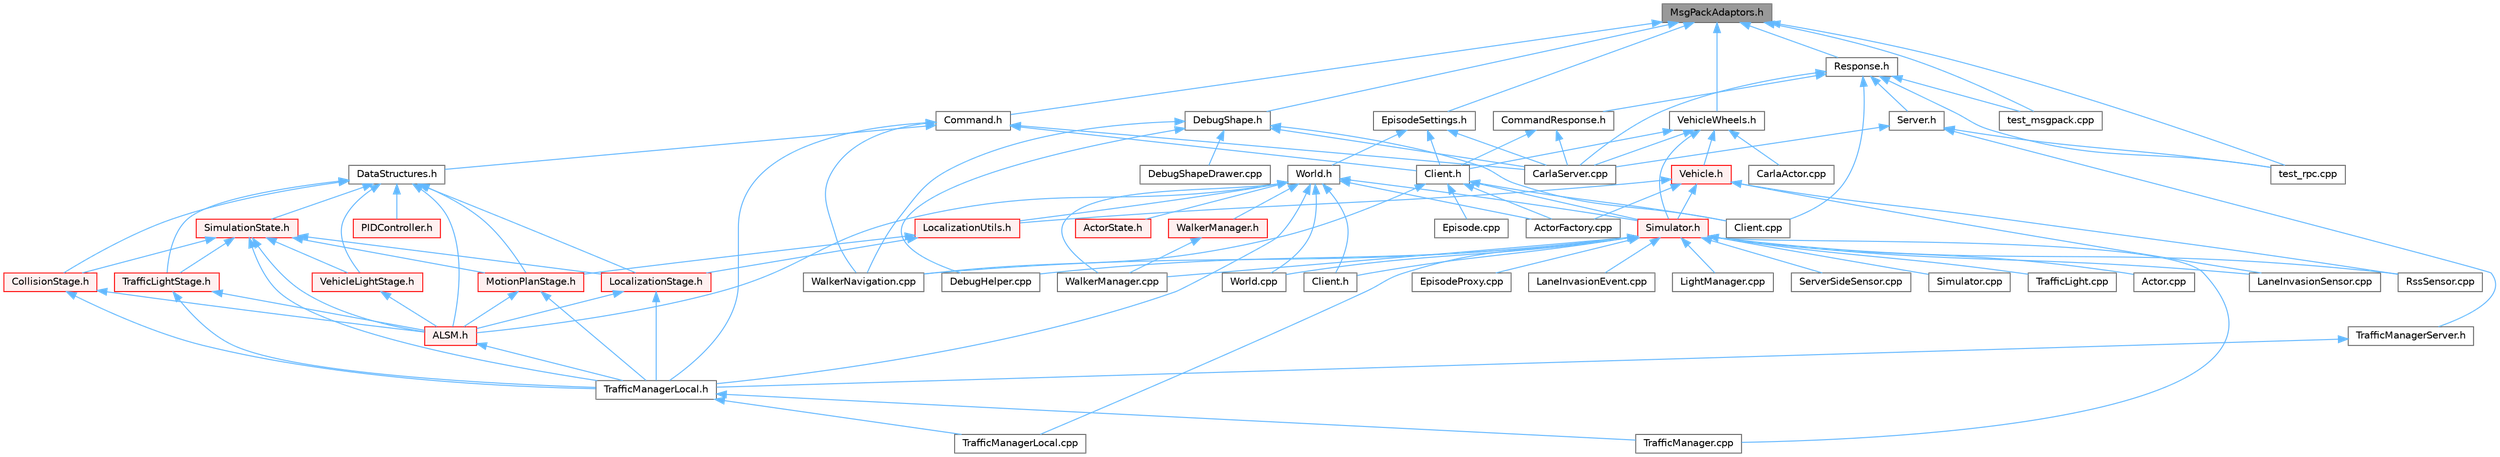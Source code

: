 digraph "MsgPackAdaptors.h"
{
 // INTERACTIVE_SVG=YES
 // LATEX_PDF_SIZE
  bgcolor="transparent";
  edge [fontname=Helvetica,fontsize=10,labelfontname=Helvetica,labelfontsize=10];
  node [fontname=Helvetica,fontsize=10,shape=box,height=0.2,width=0.4];
  Node1 [id="Node000001",label="MsgPackAdaptors.h",height=0.2,width=0.4,color="gray40", fillcolor="grey60", style="filled", fontcolor="black",tooltip=" "];
  Node1 -> Node2 [id="edge1_Node000001_Node000002",dir="back",color="steelblue1",style="solid",tooltip=" "];
  Node2 [id="Node000002",label="Command.h",height=0.2,width=0.4,color="grey40", fillcolor="white", style="filled",URL="$d1/d55/Command_8h.html",tooltip=" "];
  Node2 -> Node3 [id="edge2_Node000002_Node000003",dir="back",color="steelblue1",style="solid",tooltip=" "];
  Node3 [id="Node000003",label="CarlaServer.cpp",height=0.2,width=0.4,color="grey40", fillcolor="white", style="filled",URL="$db/d6c/CarlaServer_8cpp.html",tooltip=" "];
  Node2 -> Node4 [id="edge3_Node000002_Node000004",dir="back",color="steelblue1",style="solid",tooltip=" "];
  Node4 [id="Node000004",label="Client.h",height=0.2,width=0.4,color="grey40", fillcolor="white", style="filled",URL="$df/d8b/client_2detail_2Client_8h.html",tooltip=" "];
  Node4 -> Node5 [id="edge4_Node000004_Node000005",dir="back",color="steelblue1",style="solid",tooltip=" "];
  Node5 [id="Node000005",label="ActorFactory.cpp",height=0.2,width=0.4,color="grey40", fillcolor="white", style="filled",URL="$df/dd6/ActorFactory_8cpp.html",tooltip=" "];
  Node4 -> Node6 [id="edge5_Node000004_Node000006",dir="back",color="steelblue1",style="solid",tooltip=" "];
  Node6 [id="Node000006",label="Client.cpp",height=0.2,width=0.4,color="grey40", fillcolor="white", style="filled",URL="$dc/d4a/client_2detail_2Client_8cpp.html",tooltip=" "];
  Node4 -> Node7 [id="edge6_Node000004_Node000007",dir="back",color="steelblue1",style="solid",tooltip=" "];
  Node7 [id="Node000007",label="Episode.cpp",height=0.2,width=0.4,color="grey40", fillcolor="white", style="filled",URL="$d6/d12/Episode_8cpp.html",tooltip=" "];
  Node4 -> Node8 [id="edge7_Node000004_Node000008",dir="back",color="steelblue1",style="solid",tooltip=" "];
  Node8 [id="Node000008",label="Simulator.h",height=0.2,width=0.4,color="red", fillcolor="#FFF0F0", style="filled",URL="$d6/d4a/Simulator_8h.html",tooltip=" "];
  Node8 -> Node9 [id="edge8_Node000008_Node000009",dir="back",color="steelblue1",style="solid",tooltip=" "];
  Node9 [id="Node000009",label="Actor.cpp",height=0.2,width=0.4,color="grey40", fillcolor="white", style="filled",URL="$d4/d34/Actor_8cpp.html",tooltip=" "];
  Node8 -> Node10 [id="edge9_Node000008_Node000010",dir="back",color="steelblue1",style="solid",tooltip=" "];
  Node10 [id="Node000010",label="Client.h",height=0.2,width=0.4,color="grey40", fillcolor="white", style="filled",URL="$dd/de3/client_2Client_8h.html",tooltip=" "];
  Node8 -> Node11 [id="edge10_Node000008_Node000011",dir="back",color="steelblue1",style="solid",tooltip=" "];
  Node11 [id="Node000011",label="DebugHelper.cpp",height=0.2,width=0.4,color="grey40", fillcolor="white", style="filled",URL="$d2/d01/DebugHelper_8cpp.html",tooltip=" "];
  Node8 -> Node12 [id="edge11_Node000008_Node000012",dir="back",color="steelblue1",style="solid",tooltip=" "];
  Node12 [id="Node000012",label="EpisodeProxy.cpp",height=0.2,width=0.4,color="grey40", fillcolor="white", style="filled",URL="$d2/d6b/EpisodeProxy_8cpp.html",tooltip=" "];
  Node8 -> Node13 [id="edge12_Node000008_Node000013",dir="back",color="steelblue1",style="solid",tooltip=" "];
  Node13 [id="Node000013",label="LaneInvasionEvent.cpp",height=0.2,width=0.4,color="grey40", fillcolor="white", style="filled",URL="$d6/d75/LaneInvasionEvent_8cpp.html",tooltip=" "];
  Node8 -> Node14 [id="edge13_Node000008_Node000014",dir="back",color="steelblue1",style="solid",tooltip=" "];
  Node14 [id="Node000014",label="LaneInvasionSensor.cpp",height=0.2,width=0.4,color="grey40", fillcolor="white", style="filled",URL="$dd/dbc/LibCarla_2source_2carla_2client_2LaneInvasionSensor_8cpp.html",tooltip=" "];
  Node8 -> Node15 [id="edge14_Node000008_Node000015",dir="back",color="steelblue1",style="solid",tooltip=" "];
  Node15 [id="Node000015",label="LightManager.cpp",height=0.2,width=0.4,color="grey40", fillcolor="white", style="filled",URL="$d3/d1d/LightManager_8cpp.html",tooltip=" "];
  Node8 -> Node16 [id="edge15_Node000008_Node000016",dir="back",color="steelblue1",style="solid",tooltip=" "];
  Node16 [id="Node000016",label="RssSensor.cpp",height=0.2,width=0.4,color="grey40", fillcolor="white", style="filled",URL="$d8/d77/LibCarla_2source_2carla_2rss_2RssSensor_8cpp.html",tooltip=" "];
  Node8 -> Node17 [id="edge16_Node000008_Node000017",dir="back",color="steelblue1",style="solid",tooltip=" "];
  Node17 [id="Node000017",label="ServerSideSensor.cpp",height=0.2,width=0.4,color="grey40", fillcolor="white", style="filled",URL="$d1/da0/ServerSideSensor_8cpp.html",tooltip=" "];
  Node8 -> Node18 [id="edge17_Node000008_Node000018",dir="back",color="steelblue1",style="solid",tooltip=" "];
  Node18 [id="Node000018",label="Simulator.cpp",height=0.2,width=0.4,color="grey40", fillcolor="white", style="filled",URL="$d2/d0c/Simulator_8cpp.html",tooltip=" "];
  Node8 -> Node19 [id="edge18_Node000008_Node000019",dir="back",color="steelblue1",style="solid",tooltip=" "];
  Node19 [id="Node000019",label="TrafficLight.cpp",height=0.2,width=0.4,color="grey40", fillcolor="white", style="filled",URL="$dd/d90/TrafficLight_8cpp.html",tooltip=" "];
  Node8 -> Node20 [id="edge19_Node000008_Node000020",dir="back",color="steelblue1",style="solid",tooltip=" "];
  Node20 [id="Node000020",label="TrafficManager.cpp",height=0.2,width=0.4,color="grey40", fillcolor="white", style="filled",URL="$db/d04/TrafficManager_8cpp.html",tooltip=" "];
  Node8 -> Node21 [id="edge20_Node000008_Node000021",dir="back",color="steelblue1",style="solid",tooltip=" "];
  Node21 [id="Node000021",label="TrafficManagerLocal.cpp",height=0.2,width=0.4,color="grey40", fillcolor="white", style="filled",URL="$da/d53/TrafficManagerLocal_8cpp.html",tooltip=" "];
  Node8 -> Node27 [id="edge21_Node000008_Node000027",dir="back",color="steelblue1",style="solid",tooltip=" "];
  Node27 [id="Node000027",label="WalkerManager.cpp",height=0.2,width=0.4,color="grey40", fillcolor="white", style="filled",URL="$d2/dbb/WalkerManager_8cpp.html",tooltip=" "];
  Node8 -> Node28 [id="edge22_Node000008_Node000028",dir="back",color="steelblue1",style="solid",tooltip=" "];
  Node28 [id="Node000028",label="WalkerNavigation.cpp",height=0.2,width=0.4,color="grey40", fillcolor="white", style="filled",URL="$de/d84/WalkerNavigation_8cpp.html",tooltip=" "];
  Node8 -> Node29 [id="edge23_Node000008_Node000029",dir="back",color="steelblue1",style="solid",tooltip=" "];
  Node29 [id="Node000029",label="World.cpp",height=0.2,width=0.4,color="grey40", fillcolor="white", style="filled",URL="$d7/dfe/World_8cpp.html",tooltip=" "];
  Node4 -> Node28 [id="edge24_Node000004_Node000028",dir="back",color="steelblue1",style="solid",tooltip=" "];
  Node2 -> Node30 [id="edge25_Node000002_Node000030",dir="back",color="steelblue1",style="solid",tooltip=" "];
  Node30 [id="Node000030",label="DataStructures.h",height=0.2,width=0.4,color="grey40", fillcolor="white", style="filled",URL="$d0/d49/DataStructures_8h.html",tooltip=" "];
  Node30 -> Node31 [id="edge26_Node000030_Node000031",dir="back",color="steelblue1",style="solid",tooltip=" "];
  Node31 [id="Node000031",label="ALSM.h",height=0.2,width=0.4,color="red", fillcolor="#FFF0F0", style="filled",URL="$dc/d2c/ALSM_8h.html",tooltip=" "];
  Node31 -> Node33 [id="edge27_Node000031_Node000033",dir="back",color="steelblue1",style="solid",tooltip=" "];
  Node33 [id="Node000033",label="TrafficManagerLocal.h",height=0.2,width=0.4,color="grey40", fillcolor="white", style="filled",URL="$db/ddf/TrafficManagerLocal_8h.html",tooltip=" "];
  Node33 -> Node20 [id="edge28_Node000033_Node000020",dir="back",color="steelblue1",style="solid",tooltip=" "];
  Node33 -> Node21 [id="edge29_Node000033_Node000021",dir="back",color="steelblue1",style="solid",tooltip=" "];
  Node30 -> Node34 [id="edge30_Node000030_Node000034",dir="back",color="steelblue1",style="solid",tooltip=" "];
  Node34 [id="Node000034",label="CollisionStage.h",height=0.2,width=0.4,color="red", fillcolor="#FFF0F0", style="filled",URL="$da/d67/CollisionStage_8h.html",tooltip=" "];
  Node34 -> Node31 [id="edge31_Node000034_Node000031",dir="back",color="steelblue1",style="solid",tooltip=" "];
  Node34 -> Node33 [id="edge32_Node000034_Node000033",dir="back",color="steelblue1",style="solid",tooltip=" "];
  Node30 -> Node36 [id="edge33_Node000030_Node000036",dir="back",color="steelblue1",style="solid",tooltip=" "];
  Node36 [id="Node000036",label="LocalizationStage.h",height=0.2,width=0.4,color="red", fillcolor="#FFF0F0", style="filled",URL="$d9/df4/LocalizationStage_8h.html",tooltip=" "];
  Node36 -> Node31 [id="edge34_Node000036_Node000031",dir="back",color="steelblue1",style="solid",tooltip=" "];
  Node36 -> Node33 [id="edge35_Node000036_Node000033",dir="back",color="steelblue1",style="solid",tooltip=" "];
  Node30 -> Node38 [id="edge36_Node000030_Node000038",dir="back",color="steelblue1",style="solid",tooltip=" "];
  Node38 [id="Node000038",label="MotionPlanStage.h",height=0.2,width=0.4,color="red", fillcolor="#FFF0F0", style="filled",URL="$d3/d00/MotionPlanStage_8h.html",tooltip=" "];
  Node38 -> Node31 [id="edge37_Node000038_Node000031",dir="back",color="steelblue1",style="solid",tooltip=" "];
  Node38 -> Node33 [id="edge38_Node000038_Node000033",dir="back",color="steelblue1",style="solid",tooltip=" "];
  Node30 -> Node40 [id="edge39_Node000030_Node000040",dir="back",color="steelblue1",style="solid",tooltip=" "];
  Node40 [id="Node000040",label="PIDController.h",height=0.2,width=0.4,color="red", fillcolor="#FFF0F0", style="filled",URL="$dc/d75/PIDController_8h.html",tooltip=" "];
  Node30 -> Node41 [id="edge40_Node000030_Node000041",dir="back",color="steelblue1",style="solid",tooltip=" "];
  Node41 [id="Node000041",label="SimulationState.h",height=0.2,width=0.4,color="red", fillcolor="#FFF0F0", style="filled",URL="$d5/d3b/SimulationState_8h.html",tooltip=" "];
  Node41 -> Node31 [id="edge41_Node000041_Node000031",dir="back",color="steelblue1",style="solid",tooltip=" "];
  Node41 -> Node34 [id="edge42_Node000041_Node000034",dir="back",color="steelblue1",style="solid",tooltip=" "];
  Node41 -> Node36 [id="edge43_Node000041_Node000036",dir="back",color="steelblue1",style="solid",tooltip=" "];
  Node41 -> Node38 [id="edge44_Node000041_Node000038",dir="back",color="steelblue1",style="solid",tooltip=" "];
  Node41 -> Node43 [id="edge45_Node000041_Node000043",dir="back",color="steelblue1",style="solid",tooltip=" "];
  Node43 [id="Node000043",label="TrafficLightStage.h",height=0.2,width=0.4,color="red", fillcolor="#FFF0F0", style="filled",URL="$d4/d12/TrafficLightStage_8h.html",tooltip=" "];
  Node43 -> Node31 [id="edge46_Node000043_Node000031",dir="back",color="steelblue1",style="solid",tooltip=" "];
  Node43 -> Node33 [id="edge47_Node000043_Node000033",dir="back",color="steelblue1",style="solid",tooltip=" "];
  Node41 -> Node33 [id="edge48_Node000041_Node000033",dir="back",color="steelblue1",style="solid",tooltip=" "];
  Node41 -> Node45 [id="edge49_Node000041_Node000045",dir="back",color="steelblue1",style="solid",tooltip=" "];
  Node45 [id="Node000045",label="VehicleLightStage.h",height=0.2,width=0.4,color="red", fillcolor="#FFF0F0", style="filled",URL="$d1/dc1/VehicleLightStage_8h.html",tooltip=" "];
  Node45 -> Node31 [id="edge50_Node000045_Node000031",dir="back",color="steelblue1",style="solid",tooltip=" "];
  Node30 -> Node43 [id="edge51_Node000030_Node000043",dir="back",color="steelblue1",style="solid",tooltip=" "];
  Node30 -> Node45 [id="edge52_Node000030_Node000045",dir="back",color="steelblue1",style="solid",tooltip=" "];
  Node2 -> Node33 [id="edge53_Node000002_Node000033",dir="back",color="steelblue1",style="solid",tooltip=" "];
  Node2 -> Node28 [id="edge54_Node000002_Node000028",dir="back",color="steelblue1",style="solid",tooltip=" "];
  Node1 -> Node47 [id="edge55_Node000001_Node000047",dir="back",color="steelblue1",style="solid",tooltip=" "];
  Node47 [id="Node000047",label="DebugShape.h",height=0.2,width=0.4,color="grey40", fillcolor="white", style="filled",URL="$dd/dd3/DebugShape_8h.html",tooltip=" "];
  Node47 -> Node3 [id="edge56_Node000047_Node000003",dir="back",color="steelblue1",style="solid",tooltip=" "];
  Node47 -> Node6 [id="edge57_Node000047_Node000006",dir="back",color="steelblue1",style="solid",tooltip=" "];
  Node47 -> Node11 [id="edge58_Node000047_Node000011",dir="back",color="steelblue1",style="solid",tooltip=" "];
  Node47 -> Node48 [id="edge59_Node000047_Node000048",dir="back",color="steelblue1",style="solid",tooltip=" "];
  Node48 [id="Node000048",label="DebugShapeDrawer.cpp",height=0.2,width=0.4,color="grey40", fillcolor="white", style="filled",URL="$d3/d7b/DebugShapeDrawer_8cpp.html",tooltip=" "];
  Node47 -> Node28 [id="edge60_Node000047_Node000028",dir="back",color="steelblue1",style="solid",tooltip=" "];
  Node1 -> Node49 [id="edge61_Node000001_Node000049",dir="back",color="steelblue1",style="solid",tooltip=" "];
  Node49 [id="Node000049",label="EpisodeSettings.h",height=0.2,width=0.4,color="grey40", fillcolor="white", style="filled",URL="$db/df7/LibCarla_2source_2carla_2rpc_2EpisodeSettings_8h.html",tooltip=" "];
  Node49 -> Node3 [id="edge62_Node000049_Node000003",dir="back",color="steelblue1",style="solid",tooltip=" "];
  Node49 -> Node4 [id="edge63_Node000049_Node000004",dir="back",color="steelblue1",style="solid",tooltip=" "];
  Node49 -> Node50 [id="edge64_Node000049_Node000050",dir="back",color="steelblue1",style="solid",tooltip=" "];
  Node50 [id="Node000050",label="World.h",height=0.2,width=0.4,color="grey40", fillcolor="white", style="filled",URL="$dd/d5b/World_8h.html",tooltip=" "];
  Node50 -> Node31 [id="edge65_Node000050_Node000031",dir="back",color="steelblue1",style="solid",tooltip=" "];
  Node50 -> Node5 [id="edge66_Node000050_Node000005",dir="back",color="steelblue1",style="solid",tooltip=" "];
  Node50 -> Node51 [id="edge67_Node000050_Node000051",dir="back",color="steelblue1",style="solid",tooltip=" "];
  Node51 [id="Node000051",label="ActorState.h",height=0.2,width=0.4,color="red", fillcolor="#FFF0F0", style="filled",URL="$d4/d22/client_2detail_2ActorState_8h.html",tooltip=" "];
  Node50 -> Node10 [id="edge68_Node000050_Node000010",dir="back",color="steelblue1",style="solid",tooltip=" "];
  Node50 -> Node57 [id="edge69_Node000050_Node000057",dir="back",color="steelblue1",style="solid",tooltip=" "];
  Node57 [id="Node000057",label="LocalizationUtils.h",height=0.2,width=0.4,color="red", fillcolor="#FFF0F0", style="filled",URL="$d2/d84/LocalizationUtils_8h.html",tooltip=" "];
  Node57 -> Node36 [id="edge70_Node000057_Node000036",dir="back",color="steelblue1",style="solid",tooltip=" "];
  Node57 -> Node38 [id="edge71_Node000057_Node000038",dir="back",color="steelblue1",style="solid",tooltip=" "];
  Node50 -> Node8 [id="edge72_Node000050_Node000008",dir="back",color="steelblue1",style="solid",tooltip=" "];
  Node50 -> Node33 [id="edge73_Node000050_Node000033",dir="back",color="steelblue1",style="solid",tooltip=" "];
  Node50 -> Node27 [id="edge74_Node000050_Node000027",dir="back",color="steelblue1",style="solid",tooltip=" "];
  Node50 -> Node83 [id="edge75_Node000050_Node000083",dir="back",color="steelblue1",style="solid",tooltip=" "];
  Node83 [id="Node000083",label="WalkerManager.h",height=0.2,width=0.4,color="red", fillcolor="#FFF0F0", style="filled",URL="$df/d64/WalkerManager_8h.html",tooltip=" "];
  Node83 -> Node27 [id="edge76_Node000083_Node000027",dir="back",color="steelblue1",style="solid",tooltip=" "];
  Node50 -> Node29 [id="edge77_Node000050_Node000029",dir="back",color="steelblue1",style="solid",tooltip=" "];
  Node1 -> Node91 [id="edge78_Node000001_Node000091",dir="back",color="steelblue1",style="solid",tooltip=" "];
  Node91 [id="Node000091",label="Response.h",height=0.2,width=0.4,color="grey40", fillcolor="white", style="filled",URL="$df/d3f/Response_8h.html",tooltip=" "];
  Node91 -> Node3 [id="edge79_Node000091_Node000003",dir="back",color="steelblue1",style="solid",tooltip=" "];
  Node91 -> Node6 [id="edge80_Node000091_Node000006",dir="back",color="steelblue1",style="solid",tooltip=" "];
  Node91 -> Node92 [id="edge81_Node000091_Node000092",dir="back",color="steelblue1",style="solid",tooltip=" "];
  Node92 [id="Node000092",label="CommandResponse.h",height=0.2,width=0.4,color="grey40", fillcolor="white", style="filled",URL="$d8/dc1/CommandResponse_8h.html",tooltip=" "];
  Node92 -> Node3 [id="edge82_Node000092_Node000003",dir="back",color="steelblue1",style="solid",tooltip=" "];
  Node92 -> Node4 [id="edge83_Node000092_Node000004",dir="back",color="steelblue1",style="solid",tooltip=" "];
  Node91 -> Node93 [id="edge84_Node000091_Node000093",dir="back",color="steelblue1",style="solid",tooltip=" "];
  Node93 [id="Node000093",label="Server.h",height=0.2,width=0.4,color="grey40", fillcolor="white", style="filled",URL="$d0/dc8/rpc_2Server_8h.html",tooltip=" "];
  Node93 -> Node3 [id="edge85_Node000093_Node000003",dir="back",color="steelblue1",style="solid",tooltip=" "];
  Node93 -> Node67 [id="edge86_Node000093_Node000067",dir="back",color="steelblue1",style="solid",tooltip=" "];
  Node67 [id="Node000067",label="TrafficManagerServer.h",height=0.2,width=0.4,color="grey40", fillcolor="white", style="filled",URL="$d1/da0/TrafficManagerServer_8h.html",tooltip=" "];
  Node67 -> Node33 [id="edge87_Node000067_Node000033",dir="back",color="steelblue1",style="solid",tooltip=" "];
  Node93 -> Node94 [id="edge88_Node000093_Node000094",dir="back",color="steelblue1",style="solid",tooltip=" "];
  Node94 [id="Node000094",label="test_rpc.cpp",height=0.2,width=0.4,color="grey40", fillcolor="white", style="filled",URL="$df/d8b/test__rpc_8cpp.html",tooltip=" "];
  Node91 -> Node95 [id="edge89_Node000091_Node000095",dir="back",color="steelblue1",style="solid",tooltip=" "];
  Node95 [id="Node000095",label="test_msgpack.cpp",height=0.2,width=0.4,color="grey40", fillcolor="white", style="filled",URL="$dc/ddc/test__msgpack_8cpp.html",tooltip=" "];
  Node91 -> Node94 [id="edge90_Node000091_Node000094",dir="back",color="steelblue1",style="solid",tooltip=" "];
  Node1 -> Node96 [id="edge91_Node000001_Node000096",dir="back",color="steelblue1",style="solid",tooltip=" "];
  Node96 [id="Node000096",label="VehicleWheels.h",height=0.2,width=0.4,color="grey40", fillcolor="white", style="filled",URL="$d2/d02/VehicleWheels_8h.html",tooltip=" "];
  Node96 -> Node97 [id="edge92_Node000096_Node000097",dir="back",color="steelblue1",style="solid",tooltip=" "];
  Node97 [id="Node000097",label="CarlaActor.cpp",height=0.2,width=0.4,color="grey40", fillcolor="white", style="filled",URL="$d3/d43/CarlaActor_8cpp.html",tooltip=" "];
  Node96 -> Node3 [id="edge93_Node000096_Node000003",dir="back",color="steelblue1",style="solid",tooltip=" "];
  Node96 -> Node4 [id="edge94_Node000096_Node000004",dir="back",color="steelblue1",style="solid",tooltip=" "];
  Node96 -> Node8 [id="edge95_Node000096_Node000008",dir="back",color="steelblue1",style="solid",tooltip=" "];
  Node96 -> Node78 [id="edge96_Node000096_Node000078",dir="back",color="steelblue1",style="solid",tooltip=" "];
  Node78 [id="Node000078",label="Vehicle.h",height=0.2,width=0.4,color="red", fillcolor="#FFF0F0", style="filled",URL="$d9/d18/Vehicle_8h.html",tooltip=" "];
  Node78 -> Node5 [id="edge97_Node000078_Node000005",dir="back",color="steelblue1",style="solid",tooltip=" "];
  Node78 -> Node14 [id="edge98_Node000078_Node000014",dir="back",color="steelblue1",style="solid",tooltip=" "];
  Node78 -> Node57 [id="edge99_Node000078_Node000057",dir="back",color="steelblue1",style="solid",tooltip=" "];
  Node78 -> Node16 [id="edge100_Node000078_Node000016",dir="back",color="steelblue1",style="solid",tooltip=" "];
  Node78 -> Node8 [id="edge101_Node000078_Node000008",dir="back",color="steelblue1",style="solid",tooltip=" "];
  Node1 -> Node95 [id="edge102_Node000001_Node000095",dir="back",color="steelblue1",style="solid",tooltip=" "];
  Node1 -> Node94 [id="edge103_Node000001_Node000094",dir="back",color="steelblue1",style="solid",tooltip=" "];
}

